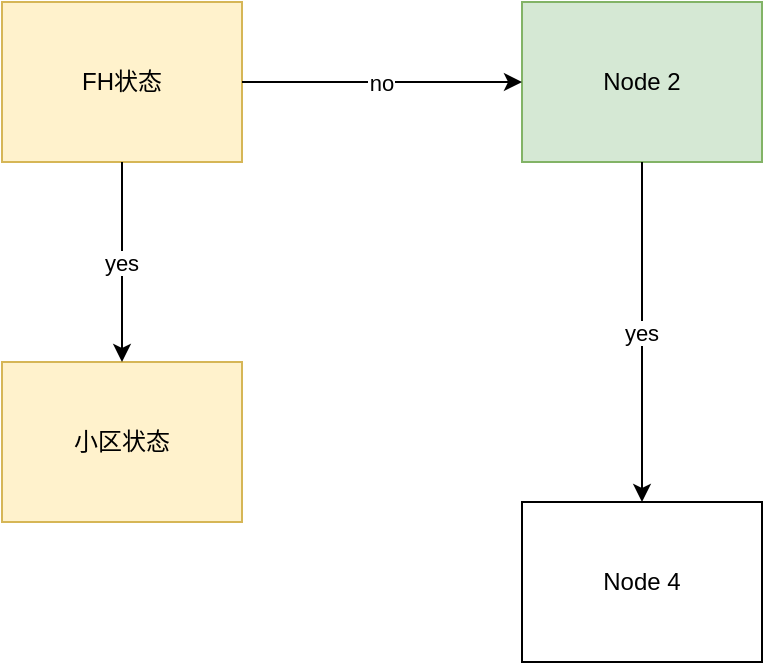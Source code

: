 <mxfile version="21.6.5" type="device">
  <diagram name="Page-1" id="140406772130768">
    <mxGraphModel dx="2037" dy="830" grid="1" gridSize="10" guides="1" toolTips="1" connect="1" arrows="1" fold="1" page="1" pageScale="1" pageWidth="850" pageHeight="1100" math="0" shadow="0">
      <root>
        <mxCell id="0" />
        <mxCell id="1" parent="0" />
        <mxCell id="140406775289680" value="FH状态" style="whiteSpace=wrap;rounded=0;fillColor=#fff2cc;strokeColor=#d6b656;dashed=0;" vertex="1" parent="1">
  <mxGeometry x="100" y="100" width="120" height="80" as="geometry" />
</mxCell>
        <mxCell id="140406772096720" value="Node 2" style="whiteSpace=wrap;rounded=0;fillColor=#d5e8d4;strokeColor=#82b366;dashed=0;" vertex="1" parent="1">
  <mxGeometry x="360" y="100" width="120" height="80" as="geometry" />
</mxCell>
        <mxCell id="140406772358096" value="小区状态" style="whiteSpace=wrap;rounded=0;fillColor=#fff2cc;strokeColor=#d6b656;dashed=0;" vertex="1" parent="1">
  <mxGeometry x="100" y="280" width="120" height="80" as="geometry" />
</mxCell>
        <mxCell id="140406772381840" value="Node 4" style="whiteSpace=wrap;rounded=0;dashed=0;" vertex="1" parent="1">
  <mxGeometry x="360" y="350" width="120" height="80" as="geometry" />
</mxCell>
        <mxCell id="140406772303632" style="edgeStyle=orthogonalEdgeStyle;orthogonalLoop=1;rounded=0;jettySize=auto;entryX=0.5;entryY=0;entryDx=0;entryDy=0;" edge="1" parent="1" source="140406775289680" target="140406772358096" value="yes">
  <mxGeometry relative="1" as="geometry" />
</mxCell>
        <mxCell id="140406772355728" style="edgeStyle=orthogonalEdgeStyle;orthogonalLoop=1;rounded=0;jettySize=auto;entryX=0;entryY=0.5;entryDx=0;entryDy=0;" edge="1" parent="1" source="140406775289680" target="140406772096720" value="no">
  <mxGeometry relative="1" as="geometry" />
</mxCell>
        <mxCell id="140406772376592" style="edgeStyle=orthogonalEdgeStyle;orthogonalLoop=1;rounded=0;jettySize=auto;entryX=0.5;entryY=0;entryDx=0;entryDy=0;" edge="1" parent="1" source="140406772096720" target="140406772381840" value="yes">
  <mxGeometry relative="1" as="geometry" />
</mxCell>
      </root>
    </mxGraphModel>
  </diagram>
</mxfile>
